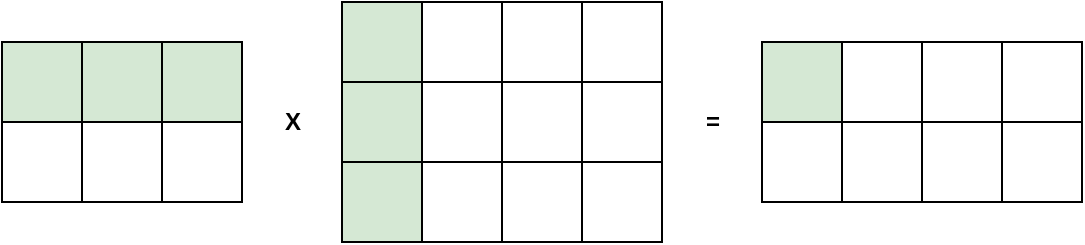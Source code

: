 <mxfile version="24.6.2" type="device">
  <diagram id="Y3nCJS2uuWRZPndXgnyl" name="Pagina-1">
    <mxGraphModel dx="747" dy="522" grid="1" gridSize="10" guides="1" tooltips="1" connect="1" arrows="1" fold="1" page="1" pageScale="1" pageWidth="827" pageHeight="1169" math="0" shadow="0">
      <root>
        <mxCell id="0" />
        <mxCell id="1" parent="0" />
        <mxCell id="CnVneZi3_ok0DA17L87F-1" value="" style="rounded=0;whiteSpace=wrap;html=1;" vertex="1" parent="1">
          <mxGeometry x="210" y="200" width="120" height="80" as="geometry" />
        </mxCell>
        <mxCell id="CnVneZi3_ok0DA17L87F-2" value="" style="rounded=0;whiteSpace=wrap;html=1;" vertex="1" parent="1">
          <mxGeometry x="380" y="180" width="160" height="120" as="geometry" />
        </mxCell>
        <mxCell id="CnVneZi3_ok0DA17L87F-3" value="&lt;b&gt;X&lt;/b&gt;" style="text;html=1;align=center;verticalAlign=middle;resizable=0;points=[];autosize=1;strokeColor=none;fillColor=none;" vertex="1" parent="1">
          <mxGeometry x="340" y="225" width="30" height="30" as="geometry" />
        </mxCell>
        <mxCell id="CnVneZi3_ok0DA17L87F-4" value="" style="rounded=0;whiteSpace=wrap;html=1;fillColor=#d5e8d4;strokeColor=#000000;" vertex="1" parent="1">
          <mxGeometry x="210" y="200" width="40" height="40" as="geometry" />
        </mxCell>
        <mxCell id="CnVneZi3_ok0DA17L87F-5" value="" style="rounded=0;whiteSpace=wrap;html=1;" vertex="1" parent="1">
          <mxGeometry x="210" y="240" width="40" height="40" as="geometry" />
        </mxCell>
        <mxCell id="CnVneZi3_ok0DA17L87F-6" value="" style="rounded=0;whiteSpace=wrap;html=1;fillColor=#d5e8d4;strokeColor=#000000;" vertex="1" parent="1">
          <mxGeometry x="250" y="200" width="40" height="40" as="geometry" />
        </mxCell>
        <mxCell id="CnVneZi3_ok0DA17L87F-7" value="" style="rounded=0;whiteSpace=wrap;html=1;fillColor=#d5e8d4;strokeColor=#000000;" vertex="1" parent="1">
          <mxGeometry x="290" y="200" width="40" height="40" as="geometry" />
        </mxCell>
        <mxCell id="CnVneZi3_ok0DA17L87F-8" value="" style="rounded=0;whiteSpace=wrap;html=1;" vertex="1" parent="1">
          <mxGeometry x="250" y="240" width="40" height="40" as="geometry" />
        </mxCell>
        <mxCell id="CnVneZi3_ok0DA17L87F-9" value="" style="rounded=0;whiteSpace=wrap;html=1;" vertex="1" parent="1">
          <mxGeometry x="290" y="240" width="40" height="40" as="geometry" />
        </mxCell>
        <mxCell id="CnVneZi3_ok0DA17L87F-10" value="" style="rounded=0;whiteSpace=wrap;html=1;fillColor=#d5e8d4;strokeColor=#000000;" vertex="1" parent="1">
          <mxGeometry x="380" y="180" width="40" height="40" as="geometry" />
        </mxCell>
        <mxCell id="CnVneZi3_ok0DA17L87F-11" value="" style="rounded=0;whiteSpace=wrap;html=1;fillColor=#d5e8d4;strokeColor=#000000;" vertex="1" parent="1">
          <mxGeometry x="380" y="220" width="40" height="40" as="geometry" />
        </mxCell>
        <mxCell id="CnVneZi3_ok0DA17L87F-12" value="" style="rounded=0;whiteSpace=wrap;html=1;fillColor=#d5e8d4;strokeColor=#000000;" vertex="1" parent="1">
          <mxGeometry x="380" y="260" width="40" height="40" as="geometry" />
        </mxCell>
        <mxCell id="CnVneZi3_ok0DA17L87F-13" value="" style="rounded=0;whiteSpace=wrap;html=1;" vertex="1" parent="1">
          <mxGeometry x="420" y="180" width="40" height="40" as="geometry" />
        </mxCell>
        <mxCell id="CnVneZi3_ok0DA17L87F-14" value="" style="rounded=0;whiteSpace=wrap;html=1;" vertex="1" parent="1">
          <mxGeometry x="420" y="220" width="40" height="40" as="geometry" />
        </mxCell>
        <mxCell id="CnVneZi3_ok0DA17L87F-15" value="" style="rounded=0;whiteSpace=wrap;html=1;" vertex="1" parent="1">
          <mxGeometry x="420" y="260" width="40" height="40" as="geometry" />
        </mxCell>
        <mxCell id="CnVneZi3_ok0DA17L87F-16" value="" style="rounded=0;whiteSpace=wrap;html=1;" vertex="1" parent="1">
          <mxGeometry x="500" y="180" width="40" height="40" as="geometry" />
        </mxCell>
        <mxCell id="CnVneZi3_ok0DA17L87F-17" value="" style="rounded=0;whiteSpace=wrap;html=1;" vertex="1" parent="1">
          <mxGeometry x="460" y="220" width="40" height="40" as="geometry" />
        </mxCell>
        <mxCell id="CnVneZi3_ok0DA17L87F-18" value="" style="rounded=0;whiteSpace=wrap;html=1;" vertex="1" parent="1">
          <mxGeometry x="460" y="180" width="40" height="40" as="geometry" />
        </mxCell>
        <mxCell id="CnVneZi3_ok0DA17L87F-19" value="&lt;b&gt;=&lt;/b&gt;" style="text;html=1;align=center;verticalAlign=middle;resizable=0;points=[];autosize=1;strokeColor=none;fillColor=none;" vertex="1" parent="1">
          <mxGeometry x="550" y="225" width="30" height="30" as="geometry" />
        </mxCell>
        <mxCell id="CnVneZi3_ok0DA17L87F-21" value="" style="rounded=0;whiteSpace=wrap;html=1;" vertex="1" parent="1">
          <mxGeometry x="500" y="220" width="40" height="40" as="geometry" />
        </mxCell>
        <mxCell id="CnVneZi3_ok0DA17L87F-22" value="" style="rounded=0;whiteSpace=wrap;html=1;" vertex="1" parent="1">
          <mxGeometry x="460" y="260" width="40" height="40" as="geometry" />
        </mxCell>
        <mxCell id="CnVneZi3_ok0DA17L87F-23" value="" style="rounded=0;whiteSpace=wrap;html=1;" vertex="1" parent="1">
          <mxGeometry x="500" y="260" width="40" height="40" as="geometry" />
        </mxCell>
        <mxCell id="CnVneZi3_ok0DA17L87F-24" value="" style="rounded=0;whiteSpace=wrap;html=1;fillColor=#d5e8d4;strokeColor=#000000;" vertex="1" parent="1">
          <mxGeometry x="590" y="200" width="40" height="40" as="geometry" />
        </mxCell>
        <mxCell id="CnVneZi3_ok0DA17L87F-26" value="" style="rounded=0;whiteSpace=wrap;html=1;" vertex="1" parent="1">
          <mxGeometry x="630" y="200" width="40" height="40" as="geometry" />
        </mxCell>
        <mxCell id="CnVneZi3_ok0DA17L87F-27" value="" style="rounded=0;whiteSpace=wrap;html=1;" vertex="1" parent="1">
          <mxGeometry x="630" y="240" width="40" height="40" as="geometry" />
        </mxCell>
        <mxCell id="CnVneZi3_ok0DA17L87F-28" value="" style="rounded=0;whiteSpace=wrap;html=1;" vertex="1" parent="1">
          <mxGeometry x="710" y="200" width="40" height="40" as="geometry" />
        </mxCell>
        <mxCell id="CnVneZi3_ok0DA17L87F-29" value="" style="rounded=0;whiteSpace=wrap;html=1;" vertex="1" parent="1">
          <mxGeometry x="670" y="240" width="40" height="40" as="geometry" />
        </mxCell>
        <mxCell id="CnVneZi3_ok0DA17L87F-30" value="" style="rounded=0;whiteSpace=wrap;html=1;" vertex="1" parent="1">
          <mxGeometry x="670" y="200" width="40" height="40" as="geometry" />
        </mxCell>
        <mxCell id="CnVneZi3_ok0DA17L87F-31" value="" style="rounded=0;whiteSpace=wrap;html=1;" vertex="1" parent="1">
          <mxGeometry x="710" y="240" width="40" height="40" as="geometry" />
        </mxCell>
        <mxCell id="CnVneZi3_ok0DA17L87F-33" value="" style="rounded=0;whiteSpace=wrap;html=1;" vertex="1" parent="1">
          <mxGeometry x="590" y="240" width="40" height="40" as="geometry" />
        </mxCell>
      </root>
    </mxGraphModel>
  </diagram>
</mxfile>
